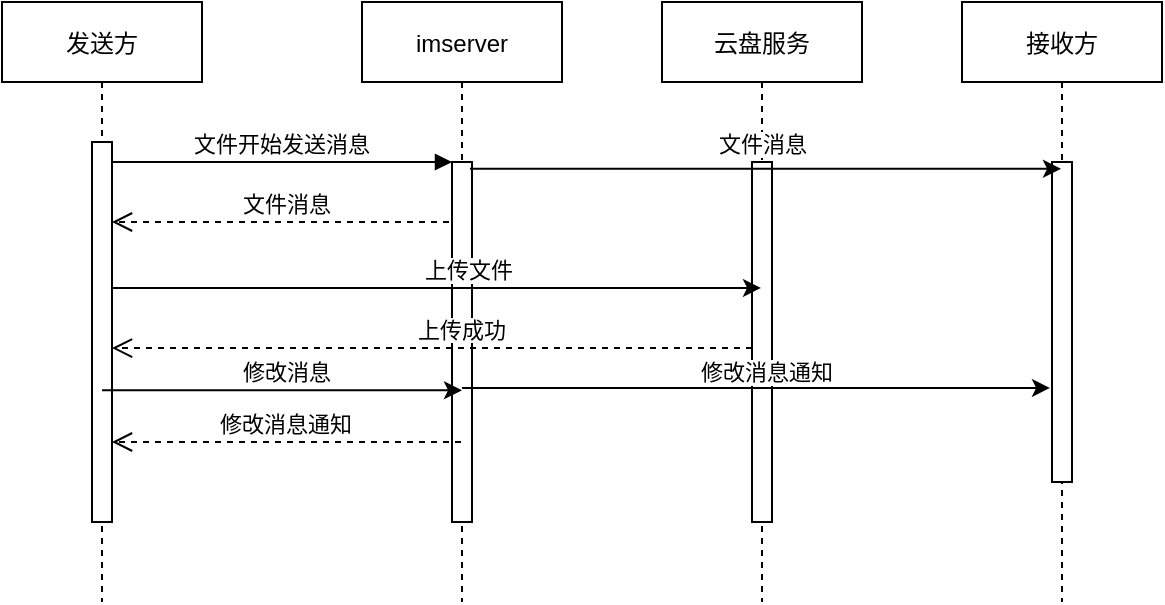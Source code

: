 <mxfile version="20.4.1" type="github">
  <diagram id="kgpKYQtTHZ0yAKxKKP6v" name="Page-1">
    <mxGraphModel dx="2062" dy="1114" grid="1" gridSize="10" guides="1" tooltips="1" connect="1" arrows="1" fold="1" page="1" pageScale="1" pageWidth="850" pageHeight="1100" math="0" shadow="0">
      <root>
        <mxCell id="0" />
        <mxCell id="1" parent="0" />
        <mxCell id="3nuBFxr9cyL0pnOWT2aG-1" value="发送方" style="shape=umlLifeline;perimeter=lifelinePerimeter;container=1;collapsible=0;recursiveResize=0;rounded=0;shadow=0;strokeWidth=1;" parent="1" vertex="1">
          <mxGeometry x="120" y="80" width="100" height="300" as="geometry" />
        </mxCell>
        <mxCell id="3nuBFxr9cyL0pnOWT2aG-2" value="" style="points=[];perimeter=orthogonalPerimeter;rounded=0;shadow=0;strokeWidth=1;strokeColor=default;" parent="3nuBFxr9cyL0pnOWT2aG-1" vertex="1">
          <mxGeometry x="45" y="70" width="10" height="190" as="geometry" />
        </mxCell>
        <mxCell id="gy9t10pCT_fsQRH_xq3I-10" value="文件消息" style="html=1;verticalAlign=bottom;endArrow=open;dashed=1;endSize=8;rounded=0;" edge="1" parent="3nuBFxr9cyL0pnOWT2aG-1" source="3nuBFxr9cyL0pnOWT2aG-5">
          <mxGeometry relative="1" as="geometry">
            <mxPoint x="135" y="110" as="sourcePoint" />
            <mxPoint x="55" y="110" as="targetPoint" />
          </mxGeometry>
        </mxCell>
        <mxCell id="3nuBFxr9cyL0pnOWT2aG-5" value="imserver" style="shape=umlLifeline;perimeter=lifelinePerimeter;container=1;collapsible=0;recursiveResize=0;rounded=0;shadow=0;strokeWidth=1;" parent="1" vertex="1">
          <mxGeometry x="300" y="80" width="100" height="300" as="geometry" />
        </mxCell>
        <mxCell id="3nuBFxr9cyL0pnOWT2aG-6" value="" style="points=[];perimeter=orthogonalPerimeter;rounded=0;shadow=0;strokeWidth=1;" parent="3nuBFxr9cyL0pnOWT2aG-5" vertex="1">
          <mxGeometry x="45" y="80" width="10" height="180" as="geometry" />
        </mxCell>
        <mxCell id="3nuBFxr9cyL0pnOWT2aG-7" value="修改消息通知" style="verticalAlign=bottom;endArrow=open;dashed=1;endSize=8;shadow=0;strokeWidth=1;" parent="1" source="3nuBFxr9cyL0pnOWT2aG-5" target="3nuBFxr9cyL0pnOWT2aG-2" edge="1">
          <mxGeometry relative="1" as="geometry">
            <mxPoint x="275" y="236" as="targetPoint" />
            <Array as="points">
              <mxPoint x="260" y="300" />
            </Array>
          </mxGeometry>
        </mxCell>
        <mxCell id="3nuBFxr9cyL0pnOWT2aG-8" value="文件开始发送消息" style="verticalAlign=bottom;endArrow=block;entryX=0;entryY=0;shadow=0;strokeWidth=1;" parent="1" source="3nuBFxr9cyL0pnOWT2aG-2" target="3nuBFxr9cyL0pnOWT2aG-6" edge="1">
          <mxGeometry relative="1" as="geometry">
            <mxPoint x="275" y="160" as="sourcePoint" />
          </mxGeometry>
        </mxCell>
        <mxCell id="t9TUQoEVMoBpgPRhTsKx-1" value="接收方" style="shape=umlLifeline;perimeter=lifelinePerimeter;container=1;collapsible=0;recursiveResize=0;rounded=0;shadow=0;strokeWidth=1;" parent="1" vertex="1">
          <mxGeometry x="600" y="80" width="100" height="300" as="geometry" />
        </mxCell>
        <mxCell id="t9TUQoEVMoBpgPRhTsKx-2" value="" style="points=[];perimeter=orthogonalPerimeter;rounded=0;shadow=0;strokeWidth=1;" parent="t9TUQoEVMoBpgPRhTsKx-1" vertex="1">
          <mxGeometry x="45" y="80" width="10" height="160" as="geometry" />
        </mxCell>
        <mxCell id="t9TUQoEVMoBpgPRhTsKx-3" value="云盘服务" style="shape=umlLifeline;perimeter=lifelinePerimeter;container=1;collapsible=0;recursiveResize=0;rounded=0;shadow=0;strokeWidth=1;" parent="1" vertex="1">
          <mxGeometry x="450" y="80" width="100" height="300" as="geometry" />
        </mxCell>
        <mxCell id="t9TUQoEVMoBpgPRhTsKx-4" value="" style="points=[];perimeter=orthogonalPerimeter;rounded=0;shadow=0;strokeWidth=1;" parent="t9TUQoEVMoBpgPRhTsKx-3" vertex="1">
          <mxGeometry x="45" y="80" width="10" height="180" as="geometry" />
        </mxCell>
        <mxCell id="gy9t10pCT_fsQRH_xq3I-1" value="" style="endArrow=classic;html=1;rounded=0;exitX=0.9;exitY=0.019;exitDx=0;exitDy=0;exitPerimeter=0;" edge="1" parent="1" source="3nuBFxr9cyL0pnOWT2aG-6" target="t9TUQoEVMoBpgPRhTsKx-1">
          <mxGeometry width="50" height="50" relative="1" as="geometry">
            <mxPoint x="450" y="590" as="sourcePoint" />
            <mxPoint x="500" y="540" as="targetPoint" />
          </mxGeometry>
        </mxCell>
        <mxCell id="gy9t10pCT_fsQRH_xq3I-4" value="文件消息" style="edgeLabel;html=1;align=center;verticalAlign=middle;resizable=0;points=[];spacingTop=0;spacingBottom=0;" vertex="1" connectable="0" parent="gy9t10pCT_fsQRH_xq3I-1">
          <mxGeometry x="-0.519" relative="1" as="geometry">
            <mxPoint x="75" y="-13" as="offset" />
          </mxGeometry>
        </mxCell>
        <mxCell id="gy9t10pCT_fsQRH_xq3I-6" value="" style="endArrow=classic;html=1;rounded=0;exitX=1;exitY=0.384;exitDx=0;exitDy=0;exitPerimeter=0;" edge="1" parent="1" source="3nuBFxr9cyL0pnOWT2aG-2" target="t9TUQoEVMoBpgPRhTsKx-3">
          <mxGeometry width="50" height="50" relative="1" as="geometry">
            <mxPoint x="450" y="490" as="sourcePoint" />
            <mxPoint x="500" y="440" as="targetPoint" />
          </mxGeometry>
        </mxCell>
        <mxCell id="gy9t10pCT_fsQRH_xq3I-7" value="上传文件" style="edgeLabel;html=1;align=center;verticalAlign=middle;resizable=0;points=[];" vertex="1" connectable="0" parent="gy9t10pCT_fsQRH_xq3I-6">
          <mxGeometry x="-0.072" y="1" relative="1" as="geometry">
            <mxPoint x="27" y="-8" as="offset" />
          </mxGeometry>
        </mxCell>
        <mxCell id="gy9t10pCT_fsQRH_xq3I-11" value="上传成功" style="verticalAlign=bottom;endArrow=open;dashed=1;endSize=8;exitX=0;exitY=0.517;shadow=0;strokeWidth=1;exitDx=0;exitDy=0;exitPerimeter=0;" edge="1" parent="1" source="t9TUQoEVMoBpgPRhTsKx-4" target="3nuBFxr9cyL0pnOWT2aG-2">
          <mxGeometry x="-0.094" relative="1" as="geometry">
            <mxPoint x="220" y="250.0" as="targetPoint" />
            <mxPoint x="390" y="250.0" as="sourcePoint" />
            <mxPoint as="offset" />
          </mxGeometry>
        </mxCell>
        <mxCell id="gy9t10pCT_fsQRH_xq3I-12" value="" style="endArrow=classic;html=1;rounded=0;entryX=0.5;entryY=0.634;entryDx=0;entryDy=0;entryPerimeter=0;exitX=0.5;exitY=0.653;exitDx=0;exitDy=0;exitPerimeter=0;" edge="1" parent="1" source="3nuBFxr9cyL0pnOWT2aG-2" target="3nuBFxr9cyL0pnOWT2aG-6">
          <mxGeometry width="50" height="50" relative="1" as="geometry">
            <mxPoint x="180" y="274" as="sourcePoint" />
            <mxPoint x="250" y="270" as="targetPoint" />
          </mxGeometry>
        </mxCell>
        <mxCell id="gy9t10pCT_fsQRH_xq3I-13" value="修改消息" style="edgeLabel;html=1;align=center;verticalAlign=middle;resizable=0;points=[];spacingBottom=0;spacingTop=10;" vertex="1" connectable="0" parent="gy9t10pCT_fsQRH_xq3I-12">
          <mxGeometry x="0.107" y="-1" relative="1" as="geometry">
            <mxPoint x="-8" y="-15" as="offset" />
          </mxGeometry>
        </mxCell>
        <mxCell id="gy9t10pCT_fsQRH_xq3I-14" value="" style="endArrow=classic;html=1;rounded=0;entryX=-0.1;entryY=0.706;entryDx=0;entryDy=0;entryPerimeter=0;" edge="1" parent="1" source="3nuBFxr9cyL0pnOWT2aG-5" target="t9TUQoEVMoBpgPRhTsKx-2">
          <mxGeometry width="50" height="50" relative="1" as="geometry">
            <mxPoint x="440" y="310" as="sourcePoint" />
            <mxPoint x="470" y="260" as="targetPoint" />
          </mxGeometry>
        </mxCell>
        <mxCell id="gy9t10pCT_fsQRH_xq3I-15" value="修改消息通知" style="edgeLabel;html=1;align=center;verticalAlign=middle;resizable=0;points=[];spacingTop=10;" vertex="1" connectable="0" parent="gy9t10pCT_fsQRH_xq3I-14">
          <mxGeometry x="-0.107" y="-2" relative="1" as="geometry">
            <mxPoint x="20" y="-15" as="offset" />
          </mxGeometry>
        </mxCell>
      </root>
    </mxGraphModel>
  </diagram>
</mxfile>
